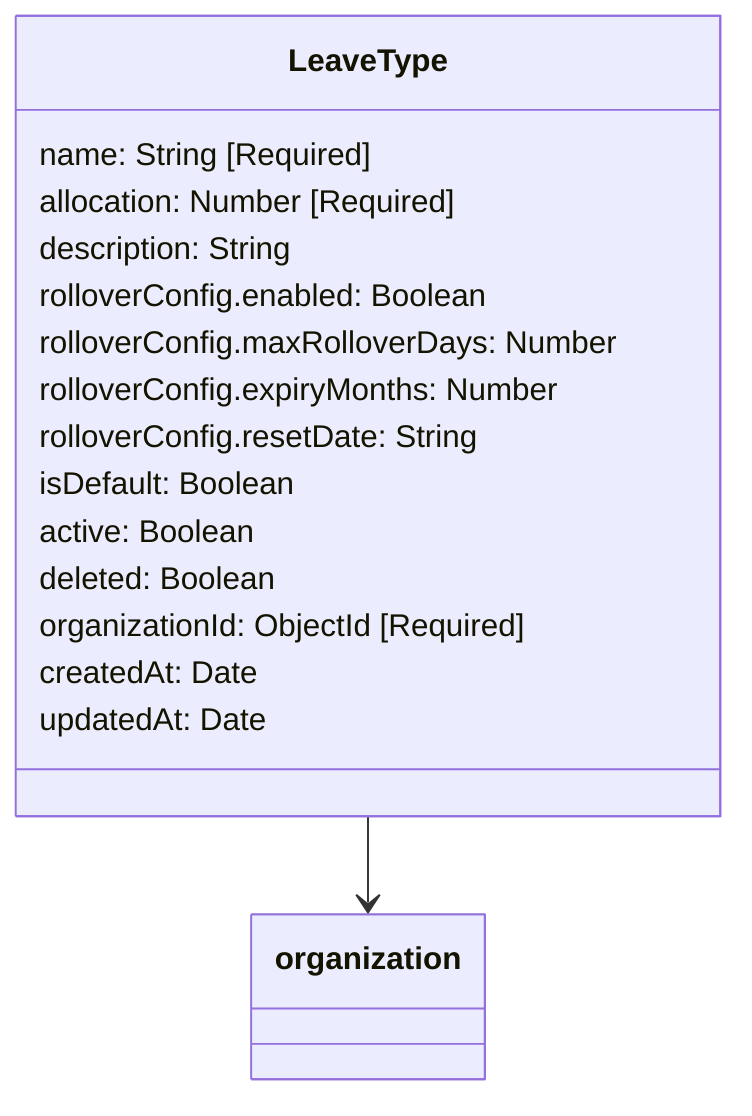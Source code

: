 classDiagram
  class LeaveType {
    name: String [Required]
    allocation: Number [Required]
    description: String
    rolloverConfig.enabled: Boolean
    rolloverConfig.maxRolloverDays: Number
    rolloverConfig.expiryMonths: Number
    rolloverConfig.resetDate: String
    isDefault: Boolean
    active: Boolean
    deleted: Boolean
    organizationId: ObjectId [Required]
    createdAt: Date
    updatedAt: Date
  }

  LeaveType --> organization
